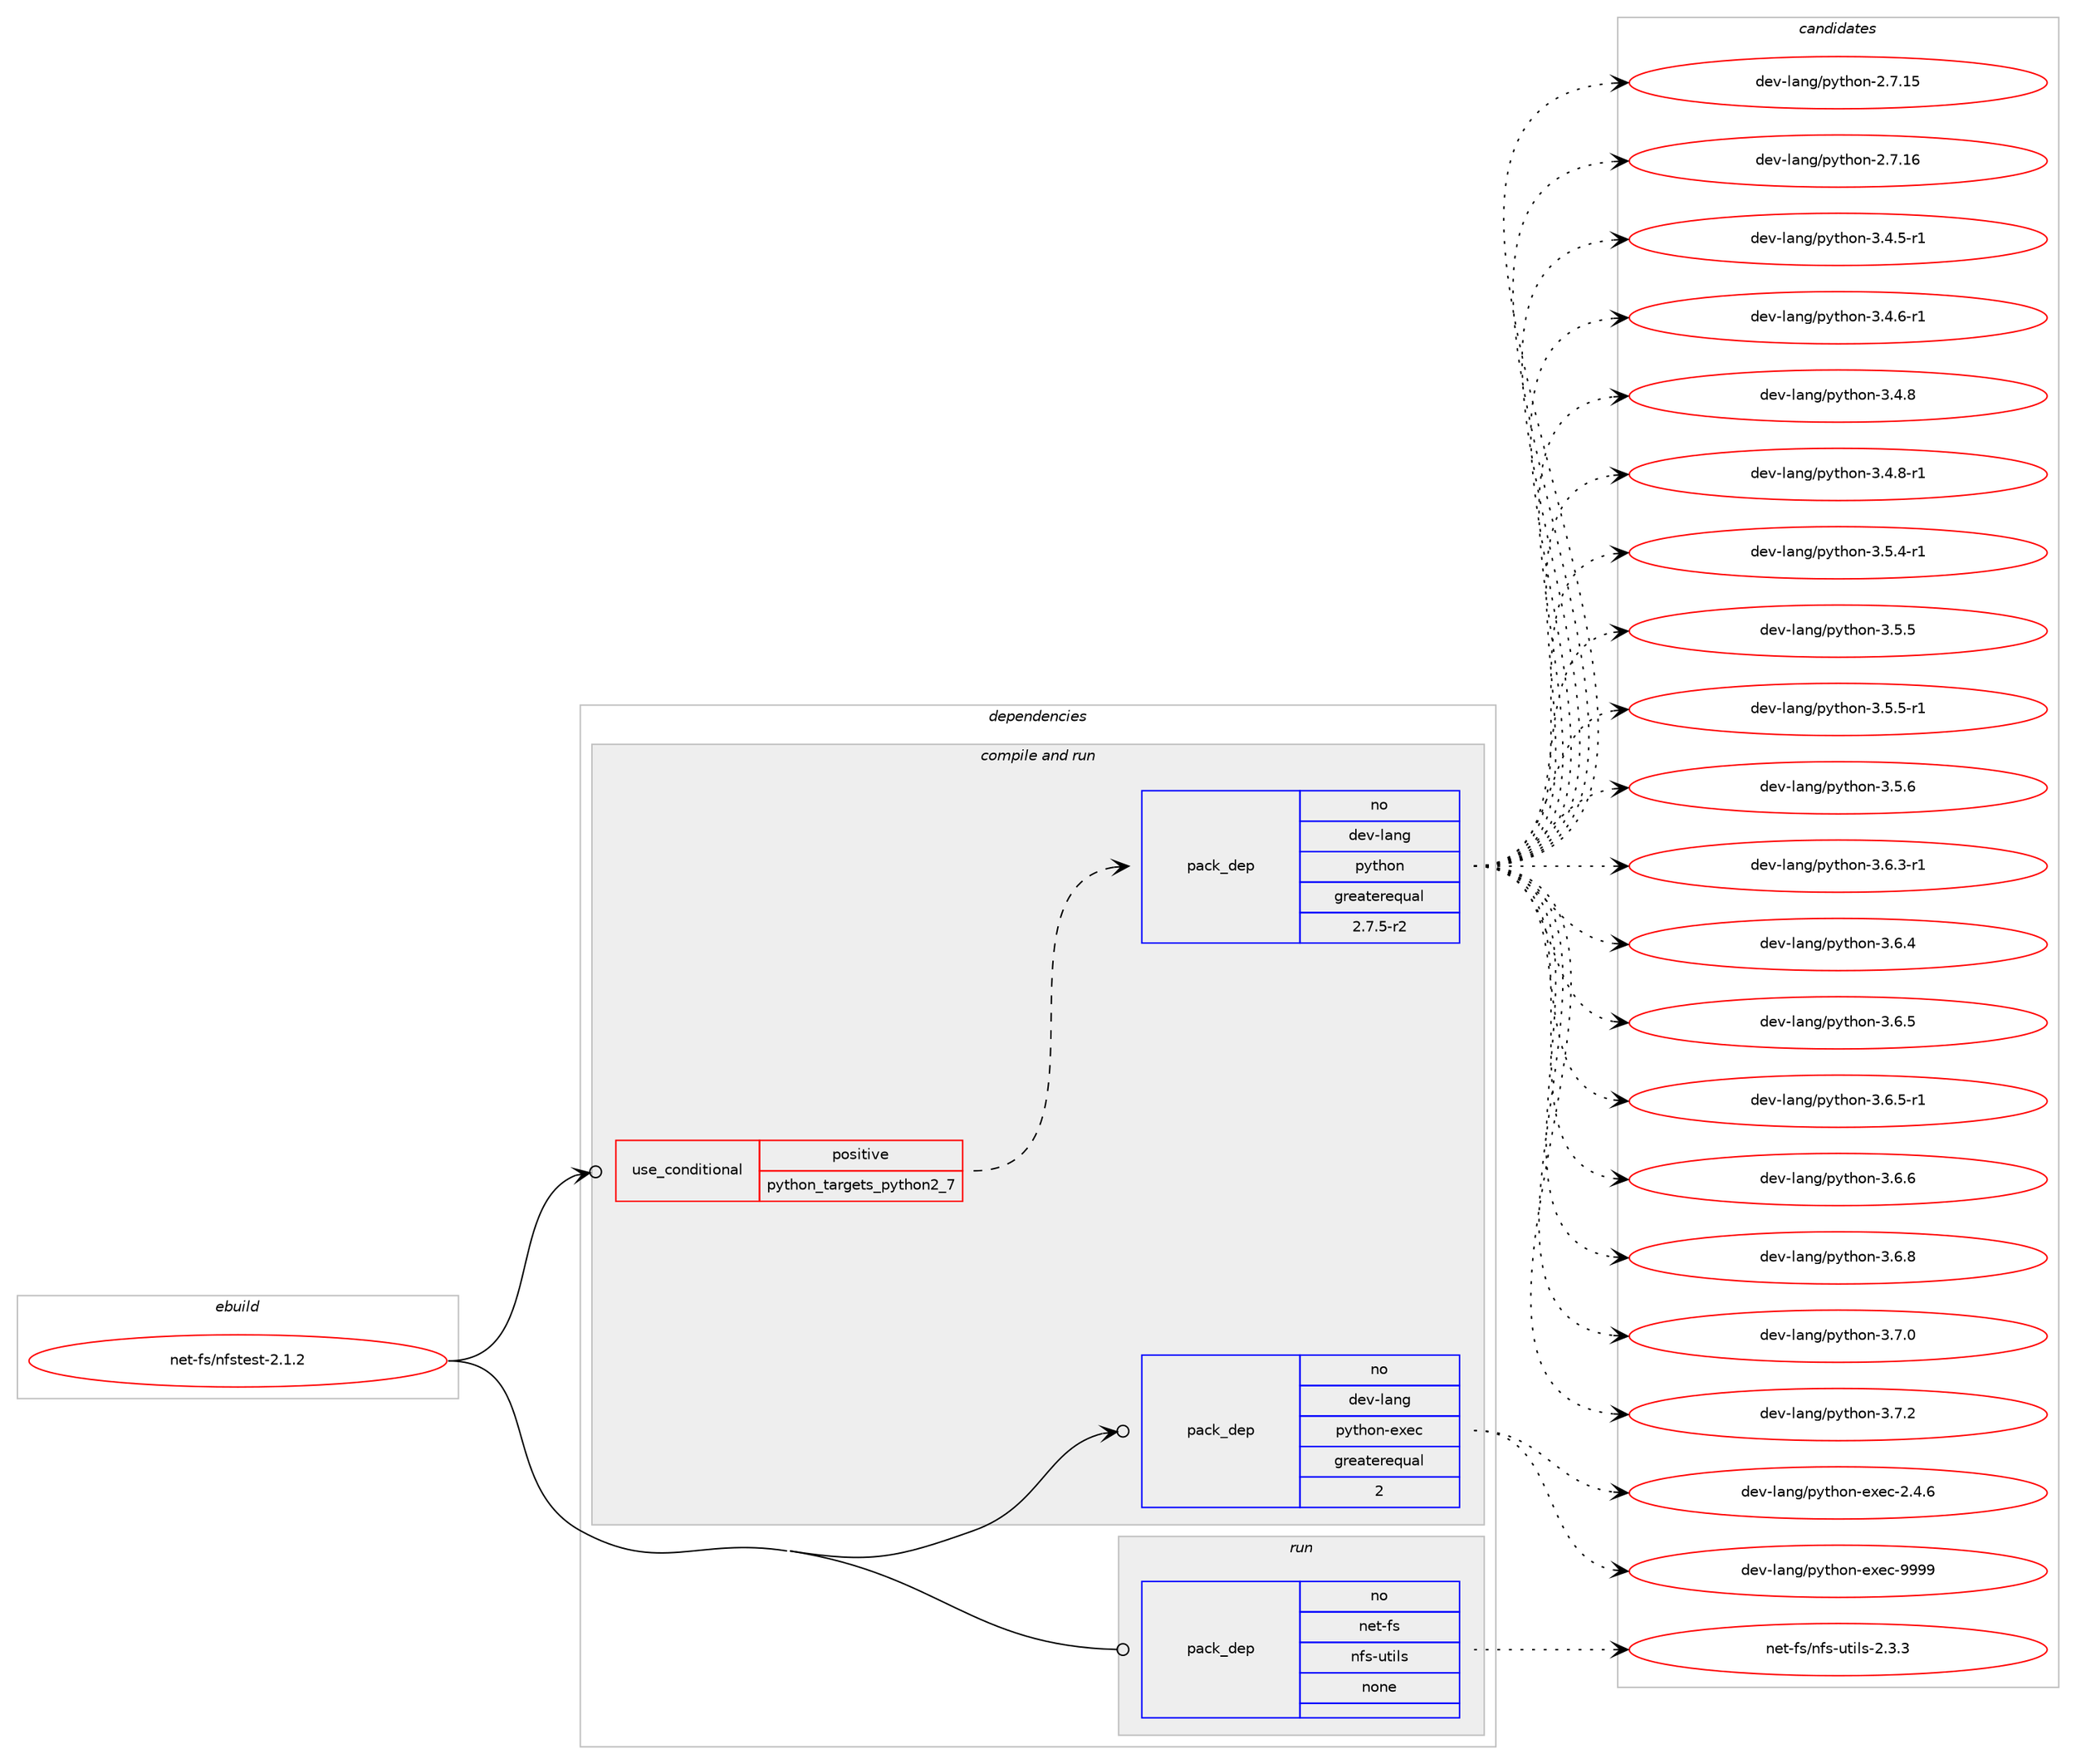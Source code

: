 digraph prolog {

# *************
# Graph options
# *************

newrank=true;
concentrate=true;
compound=true;
graph [rankdir=LR,fontname=Helvetica,fontsize=10,ranksep=1.5];#, ranksep=2.5, nodesep=0.2];
edge  [arrowhead=vee];
node  [fontname=Helvetica,fontsize=10];

# **********
# The ebuild
# **********

subgraph cluster_leftcol {
color=gray;
rank=same;
label=<<i>ebuild</i>>;
id [label="net-fs/nfstest-2.1.2", color=red, width=4, href="../net-fs/nfstest-2.1.2.svg"];
}

# ****************
# The dependencies
# ****************

subgraph cluster_midcol {
color=gray;
label=<<i>dependencies</i>>;
subgraph cluster_compile {
fillcolor="#eeeeee";
style=filled;
label=<<i>compile</i>>;
}
subgraph cluster_compileandrun {
fillcolor="#eeeeee";
style=filled;
label=<<i>compile and run</i>>;
subgraph cond444432 {
dependency1652745 [label=<<TABLE BORDER="0" CELLBORDER="1" CELLSPACING="0" CELLPADDING="4"><TR><TD ROWSPAN="3" CELLPADDING="10">use_conditional</TD></TR><TR><TD>positive</TD></TR><TR><TD>python_targets_python2_7</TD></TR></TABLE>>, shape=none, color=red];
subgraph pack1181531 {
dependency1652746 [label=<<TABLE BORDER="0" CELLBORDER="1" CELLSPACING="0" CELLPADDING="4" WIDTH="220"><TR><TD ROWSPAN="6" CELLPADDING="30">pack_dep</TD></TR><TR><TD WIDTH="110">no</TD></TR><TR><TD>dev-lang</TD></TR><TR><TD>python</TD></TR><TR><TD>greaterequal</TD></TR><TR><TD>2.7.5-r2</TD></TR></TABLE>>, shape=none, color=blue];
}
dependency1652745:e -> dependency1652746:w [weight=20,style="dashed",arrowhead="vee"];
}
id:e -> dependency1652745:w [weight=20,style="solid",arrowhead="odotvee"];
subgraph pack1181532 {
dependency1652747 [label=<<TABLE BORDER="0" CELLBORDER="1" CELLSPACING="0" CELLPADDING="4" WIDTH="220"><TR><TD ROWSPAN="6" CELLPADDING="30">pack_dep</TD></TR><TR><TD WIDTH="110">no</TD></TR><TR><TD>dev-lang</TD></TR><TR><TD>python-exec</TD></TR><TR><TD>greaterequal</TD></TR><TR><TD>2</TD></TR></TABLE>>, shape=none, color=blue];
}
id:e -> dependency1652747:w [weight=20,style="solid",arrowhead="odotvee"];
}
subgraph cluster_run {
fillcolor="#eeeeee";
style=filled;
label=<<i>run</i>>;
subgraph pack1181533 {
dependency1652748 [label=<<TABLE BORDER="0" CELLBORDER="1" CELLSPACING="0" CELLPADDING="4" WIDTH="220"><TR><TD ROWSPAN="6" CELLPADDING="30">pack_dep</TD></TR><TR><TD WIDTH="110">no</TD></TR><TR><TD>net-fs</TD></TR><TR><TD>nfs-utils</TD></TR><TR><TD>none</TD></TR><TR><TD></TD></TR></TABLE>>, shape=none, color=blue];
}
id:e -> dependency1652748:w [weight=20,style="solid",arrowhead="odot"];
}
}

# **************
# The candidates
# **************

subgraph cluster_choices {
rank=same;
color=gray;
label=<<i>candidates</i>>;

subgraph choice1181531 {
color=black;
nodesep=1;
choice10010111845108971101034711212111610411111045504655464953 [label="dev-lang/python-2.7.15", color=red, width=4,href="../dev-lang/python-2.7.15.svg"];
choice10010111845108971101034711212111610411111045504655464954 [label="dev-lang/python-2.7.16", color=red, width=4,href="../dev-lang/python-2.7.16.svg"];
choice1001011184510897110103471121211161041111104551465246534511449 [label="dev-lang/python-3.4.5-r1", color=red, width=4,href="../dev-lang/python-3.4.5-r1.svg"];
choice1001011184510897110103471121211161041111104551465246544511449 [label="dev-lang/python-3.4.6-r1", color=red, width=4,href="../dev-lang/python-3.4.6-r1.svg"];
choice100101118451089711010347112121116104111110455146524656 [label="dev-lang/python-3.4.8", color=red, width=4,href="../dev-lang/python-3.4.8.svg"];
choice1001011184510897110103471121211161041111104551465246564511449 [label="dev-lang/python-3.4.8-r1", color=red, width=4,href="../dev-lang/python-3.4.8-r1.svg"];
choice1001011184510897110103471121211161041111104551465346524511449 [label="dev-lang/python-3.5.4-r1", color=red, width=4,href="../dev-lang/python-3.5.4-r1.svg"];
choice100101118451089711010347112121116104111110455146534653 [label="dev-lang/python-3.5.5", color=red, width=4,href="../dev-lang/python-3.5.5.svg"];
choice1001011184510897110103471121211161041111104551465346534511449 [label="dev-lang/python-3.5.5-r1", color=red, width=4,href="../dev-lang/python-3.5.5-r1.svg"];
choice100101118451089711010347112121116104111110455146534654 [label="dev-lang/python-3.5.6", color=red, width=4,href="../dev-lang/python-3.5.6.svg"];
choice1001011184510897110103471121211161041111104551465446514511449 [label="dev-lang/python-3.6.3-r1", color=red, width=4,href="../dev-lang/python-3.6.3-r1.svg"];
choice100101118451089711010347112121116104111110455146544652 [label="dev-lang/python-3.6.4", color=red, width=4,href="../dev-lang/python-3.6.4.svg"];
choice100101118451089711010347112121116104111110455146544653 [label="dev-lang/python-3.6.5", color=red, width=4,href="../dev-lang/python-3.6.5.svg"];
choice1001011184510897110103471121211161041111104551465446534511449 [label="dev-lang/python-3.6.5-r1", color=red, width=4,href="../dev-lang/python-3.6.5-r1.svg"];
choice100101118451089711010347112121116104111110455146544654 [label="dev-lang/python-3.6.6", color=red, width=4,href="../dev-lang/python-3.6.6.svg"];
choice100101118451089711010347112121116104111110455146544656 [label="dev-lang/python-3.6.8", color=red, width=4,href="../dev-lang/python-3.6.8.svg"];
choice100101118451089711010347112121116104111110455146554648 [label="dev-lang/python-3.7.0", color=red, width=4,href="../dev-lang/python-3.7.0.svg"];
choice100101118451089711010347112121116104111110455146554650 [label="dev-lang/python-3.7.2", color=red, width=4,href="../dev-lang/python-3.7.2.svg"];
dependency1652746:e -> choice10010111845108971101034711212111610411111045504655464953:w [style=dotted,weight="100"];
dependency1652746:e -> choice10010111845108971101034711212111610411111045504655464954:w [style=dotted,weight="100"];
dependency1652746:e -> choice1001011184510897110103471121211161041111104551465246534511449:w [style=dotted,weight="100"];
dependency1652746:e -> choice1001011184510897110103471121211161041111104551465246544511449:w [style=dotted,weight="100"];
dependency1652746:e -> choice100101118451089711010347112121116104111110455146524656:w [style=dotted,weight="100"];
dependency1652746:e -> choice1001011184510897110103471121211161041111104551465246564511449:w [style=dotted,weight="100"];
dependency1652746:e -> choice1001011184510897110103471121211161041111104551465346524511449:w [style=dotted,weight="100"];
dependency1652746:e -> choice100101118451089711010347112121116104111110455146534653:w [style=dotted,weight="100"];
dependency1652746:e -> choice1001011184510897110103471121211161041111104551465346534511449:w [style=dotted,weight="100"];
dependency1652746:e -> choice100101118451089711010347112121116104111110455146534654:w [style=dotted,weight="100"];
dependency1652746:e -> choice1001011184510897110103471121211161041111104551465446514511449:w [style=dotted,weight="100"];
dependency1652746:e -> choice100101118451089711010347112121116104111110455146544652:w [style=dotted,weight="100"];
dependency1652746:e -> choice100101118451089711010347112121116104111110455146544653:w [style=dotted,weight="100"];
dependency1652746:e -> choice1001011184510897110103471121211161041111104551465446534511449:w [style=dotted,weight="100"];
dependency1652746:e -> choice100101118451089711010347112121116104111110455146544654:w [style=dotted,weight="100"];
dependency1652746:e -> choice100101118451089711010347112121116104111110455146544656:w [style=dotted,weight="100"];
dependency1652746:e -> choice100101118451089711010347112121116104111110455146554648:w [style=dotted,weight="100"];
dependency1652746:e -> choice100101118451089711010347112121116104111110455146554650:w [style=dotted,weight="100"];
}
subgraph choice1181532 {
color=black;
nodesep=1;
choice1001011184510897110103471121211161041111104510112010199455046524654 [label="dev-lang/python-exec-2.4.6", color=red, width=4,href="../dev-lang/python-exec-2.4.6.svg"];
choice10010111845108971101034711212111610411111045101120101994557575757 [label="dev-lang/python-exec-9999", color=red, width=4,href="../dev-lang/python-exec-9999.svg"];
dependency1652747:e -> choice1001011184510897110103471121211161041111104510112010199455046524654:w [style=dotted,weight="100"];
dependency1652747:e -> choice10010111845108971101034711212111610411111045101120101994557575757:w [style=dotted,weight="100"];
}
subgraph choice1181533 {
color=black;
nodesep=1;
choice110101116451021154711010211545117116105108115455046514651 [label="net-fs/nfs-utils-2.3.3", color=red, width=4,href="../net-fs/nfs-utils-2.3.3.svg"];
dependency1652748:e -> choice110101116451021154711010211545117116105108115455046514651:w [style=dotted,weight="100"];
}
}

}
